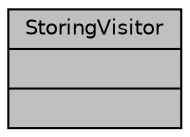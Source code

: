 digraph "StoringVisitor"
{
  edge [fontname="Helvetica",fontsize="10",labelfontname="Helvetica",labelfontsize="10"];
  node [fontname="Helvetica",fontsize="10",shape=record];
  Node1 [label="{StoringVisitor\n||}",height=0.2,width=0.4,color="black", fillcolor="grey75", style="filled", fontcolor="black"];
}
